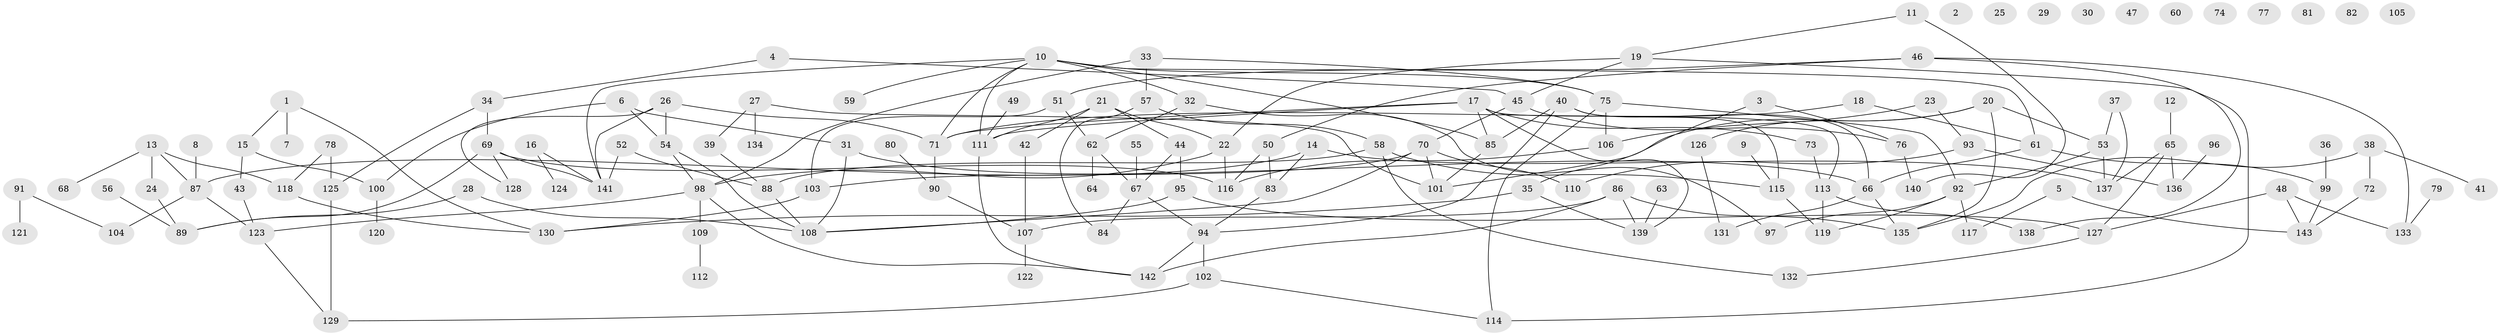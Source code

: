// Generated by graph-tools (version 1.1) at 2025/38/03/09/25 04:38:59]
// undirected, 143 vertices, 195 edges
graph export_dot {
graph [start="1"]
  node [color=gray90,style=filled];
  1;
  2;
  3;
  4;
  5;
  6;
  7;
  8;
  9;
  10;
  11;
  12;
  13;
  14;
  15;
  16;
  17;
  18;
  19;
  20;
  21;
  22;
  23;
  24;
  25;
  26;
  27;
  28;
  29;
  30;
  31;
  32;
  33;
  34;
  35;
  36;
  37;
  38;
  39;
  40;
  41;
  42;
  43;
  44;
  45;
  46;
  47;
  48;
  49;
  50;
  51;
  52;
  53;
  54;
  55;
  56;
  57;
  58;
  59;
  60;
  61;
  62;
  63;
  64;
  65;
  66;
  67;
  68;
  69;
  70;
  71;
  72;
  73;
  74;
  75;
  76;
  77;
  78;
  79;
  80;
  81;
  82;
  83;
  84;
  85;
  86;
  87;
  88;
  89;
  90;
  91;
  92;
  93;
  94;
  95;
  96;
  97;
  98;
  99;
  100;
  101;
  102;
  103;
  104;
  105;
  106;
  107;
  108;
  109;
  110;
  111;
  112;
  113;
  114;
  115;
  116;
  117;
  118;
  119;
  120;
  121;
  122;
  123;
  124;
  125;
  126;
  127;
  128;
  129;
  130;
  131;
  132;
  133;
  134;
  135;
  136;
  137;
  138;
  139;
  140;
  141;
  142;
  143;
  1 -- 7;
  1 -- 15;
  1 -- 130;
  3 -- 35;
  3 -- 76;
  4 -- 34;
  4 -- 45;
  5 -- 117;
  5 -- 143;
  6 -- 31;
  6 -- 54;
  6 -- 100;
  8 -- 87;
  9 -- 115;
  10 -- 32;
  10 -- 59;
  10 -- 61;
  10 -- 71;
  10 -- 75;
  10 -- 85;
  10 -- 111;
  10 -- 141;
  11 -- 19;
  11 -- 140;
  12 -- 65;
  13 -- 24;
  13 -- 68;
  13 -- 87;
  13 -- 118;
  14 -- 83;
  14 -- 87;
  14 -- 137;
  15 -- 43;
  15 -- 100;
  16 -- 124;
  16 -- 141;
  17 -- 71;
  17 -- 73;
  17 -- 85;
  17 -- 111;
  17 -- 113;
  17 -- 139;
  18 -- 61;
  18 -- 71;
  19 -- 22;
  19 -- 45;
  19 -- 114;
  20 -- 53;
  20 -- 101;
  20 -- 126;
  20 -- 135;
  21 -- 22;
  21 -- 42;
  21 -- 44;
  21 -- 111;
  22 -- 98;
  22 -- 116;
  23 -- 93;
  23 -- 106;
  24 -- 89;
  26 -- 54;
  26 -- 71;
  26 -- 128;
  26 -- 141;
  27 -- 39;
  27 -- 101;
  27 -- 134;
  28 -- 89;
  28 -- 108;
  31 -- 66;
  31 -- 108;
  32 -- 62;
  32 -- 97;
  33 -- 57;
  33 -- 75;
  33 -- 98;
  34 -- 69;
  34 -- 125;
  35 -- 130;
  35 -- 139;
  36 -- 99;
  37 -- 53;
  37 -- 137;
  38 -- 41;
  38 -- 72;
  38 -- 135;
  39 -- 88;
  40 -- 66;
  40 -- 85;
  40 -- 94;
  40 -- 115;
  42 -- 107;
  43 -- 123;
  44 -- 67;
  44 -- 95;
  45 -- 70;
  45 -- 76;
  46 -- 50;
  46 -- 51;
  46 -- 133;
  46 -- 138;
  48 -- 127;
  48 -- 133;
  48 -- 143;
  49 -- 111;
  50 -- 83;
  50 -- 116;
  51 -- 62;
  51 -- 103;
  52 -- 88;
  52 -- 141;
  53 -- 92;
  53 -- 137;
  54 -- 98;
  54 -- 108;
  55 -- 67;
  56 -- 89;
  57 -- 58;
  57 -- 84;
  58 -- 88;
  58 -- 115;
  58 -- 132;
  61 -- 66;
  61 -- 99;
  62 -- 64;
  62 -- 67;
  63 -- 139;
  65 -- 127;
  65 -- 136;
  65 -- 137;
  66 -- 131;
  66 -- 135;
  67 -- 84;
  67 -- 94;
  69 -- 89;
  69 -- 116;
  69 -- 128;
  69 -- 141;
  70 -- 101;
  70 -- 103;
  70 -- 108;
  70 -- 110;
  71 -- 90;
  72 -- 143;
  73 -- 113;
  75 -- 92;
  75 -- 106;
  75 -- 114;
  76 -- 140;
  78 -- 118;
  78 -- 125;
  79 -- 133;
  80 -- 90;
  83 -- 94;
  85 -- 101;
  86 -- 107;
  86 -- 135;
  86 -- 139;
  86 -- 142;
  87 -- 104;
  87 -- 123;
  88 -- 108;
  90 -- 107;
  91 -- 104;
  91 -- 121;
  92 -- 97;
  92 -- 117;
  92 -- 119;
  93 -- 110;
  93 -- 136;
  94 -- 102;
  94 -- 142;
  95 -- 108;
  95 -- 127;
  96 -- 136;
  98 -- 109;
  98 -- 123;
  98 -- 142;
  99 -- 143;
  100 -- 120;
  102 -- 114;
  102 -- 129;
  103 -- 130;
  106 -- 116;
  107 -- 122;
  109 -- 112;
  111 -- 142;
  113 -- 119;
  113 -- 138;
  115 -- 119;
  118 -- 130;
  123 -- 129;
  125 -- 129;
  126 -- 131;
  127 -- 132;
}
